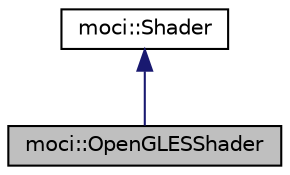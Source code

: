 digraph "moci::OpenGLESShader"
{
  edge [fontname="Helvetica",fontsize="10",labelfontname="Helvetica",labelfontsize="10"];
  node [fontname="Helvetica",fontsize="10",shape=record];
  Node2 [label="moci::OpenGLESShader",height=0.2,width=0.4,color="black", fillcolor="grey75", style="filled", fontcolor="black"];
  Node3 -> Node2 [dir="back",color="midnightblue",fontsize="10",style="solid",fontname="Helvetica"];
  Node3 [label="moci::Shader",height=0.2,width=0.4,color="black", fillcolor="white", style="filled",URL="$classmoci_1_1Shader.html"];
}
